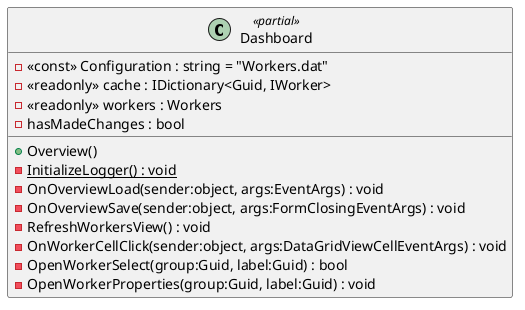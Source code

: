 @startuml
class Dashboard <<partial>> {
    - <<const>> Configuration : string = "Workers.dat"
    - <<readonly>> cache : IDictionary<Guid, IWorker>
    - <<readonly>> workers : Workers
    - hasMadeChanges : bool
    + Overview()
    - {static} InitializeLogger() : void
    - OnOverviewLoad(sender:object, args:EventArgs) : void
    - OnOverviewSave(sender:object, args:FormClosingEventArgs) : void
    - RefreshWorkersView() : void
    - OnWorkerCellClick(sender:object, args:DataGridViewCellEventArgs) : void
    - OpenWorkerSelect(group:Guid, label:Guid) : bool
    - OpenWorkerProperties(group:Guid, label:Guid) : void
}
@enduml
